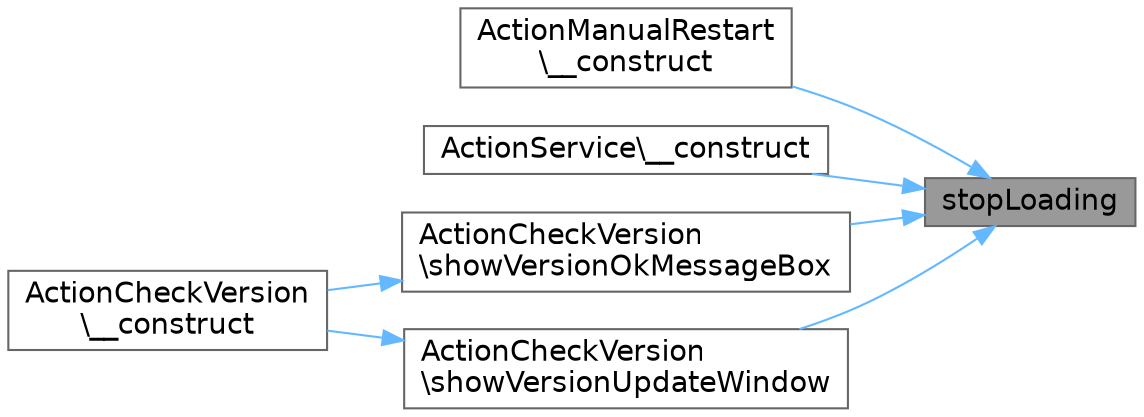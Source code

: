 digraph "stopLoading"
{
 // LATEX_PDF_SIZE
  bgcolor="transparent";
  edge [fontname=Helvetica,fontsize=14,labelfontname=Helvetica,labelfontsize=14];
  node [fontname=Helvetica,fontsize=14,shape=box,height=0.2,width=0.4];
  rankdir="RL";
  Node1 [id="Node000001",label="stopLoading",height=0.2,width=0.4,color="gray40", fillcolor="grey60", style="filled", fontcolor="black",tooltip=" "];
  Node1 -> Node2 [id="edge1_Node000001_Node000002",dir="back",color="steelblue1",style="solid",tooltip=" "];
  Node2 [id="Node000002",label="ActionManualRestart\l\\__construct",height=0.2,width=0.4,color="grey40", fillcolor="white", style="filled",URL="$d0/d9f/classActionManualRestart.html#a57b60b4976a2c5d1e40f2d11aa72aa7d",tooltip=" "];
  Node1 -> Node3 [id="edge2_Node000001_Node000003",dir="back",color="steelblue1",style="solid",tooltip=" "];
  Node3 [id="Node000003",label="ActionService\\__construct",height=0.2,width=0.4,color="grey40", fillcolor="white", style="filled",URL="$d7/d0e/classActionService.html#a57b60b4976a2c5d1e40f2d11aa72aa7d",tooltip=" "];
  Node1 -> Node4 [id="edge3_Node000001_Node000004",dir="back",color="steelblue1",style="solid",tooltip=" "];
  Node4 [id="Node000004",label="ActionCheckVersion\l\\showVersionOkMessageBox",height=0.2,width=0.4,color="grey40", fillcolor="white", style="filled",URL="$da/d27/classActionCheckVersion.html#ad7ea0bf28191b98a8f59ec89419dd372",tooltip=" "];
  Node4 -> Node5 [id="edge4_Node000004_Node000005",dir="back",color="steelblue1",style="solid",tooltip=" "];
  Node5 [id="Node000005",label="ActionCheckVersion\l\\__construct",height=0.2,width=0.4,color="grey40", fillcolor="white", style="filled",URL="$da/d27/classActionCheckVersion.html#a57b60b4976a2c5d1e40f2d11aa72aa7d",tooltip=" "];
  Node1 -> Node6 [id="edge5_Node000001_Node000006",dir="back",color="steelblue1",style="solid",tooltip=" "];
  Node6 [id="Node000006",label="ActionCheckVersion\l\\showVersionUpdateWindow",height=0.2,width=0.4,color="grey40", fillcolor="white", style="filled",URL="$da/d27/classActionCheckVersion.html#ad42191176b9446fdba6a0f728ed02ef3",tooltip=" "];
  Node6 -> Node5 [id="edge6_Node000006_Node000005",dir="back",color="steelblue1",style="solid",tooltip=" "];
}
